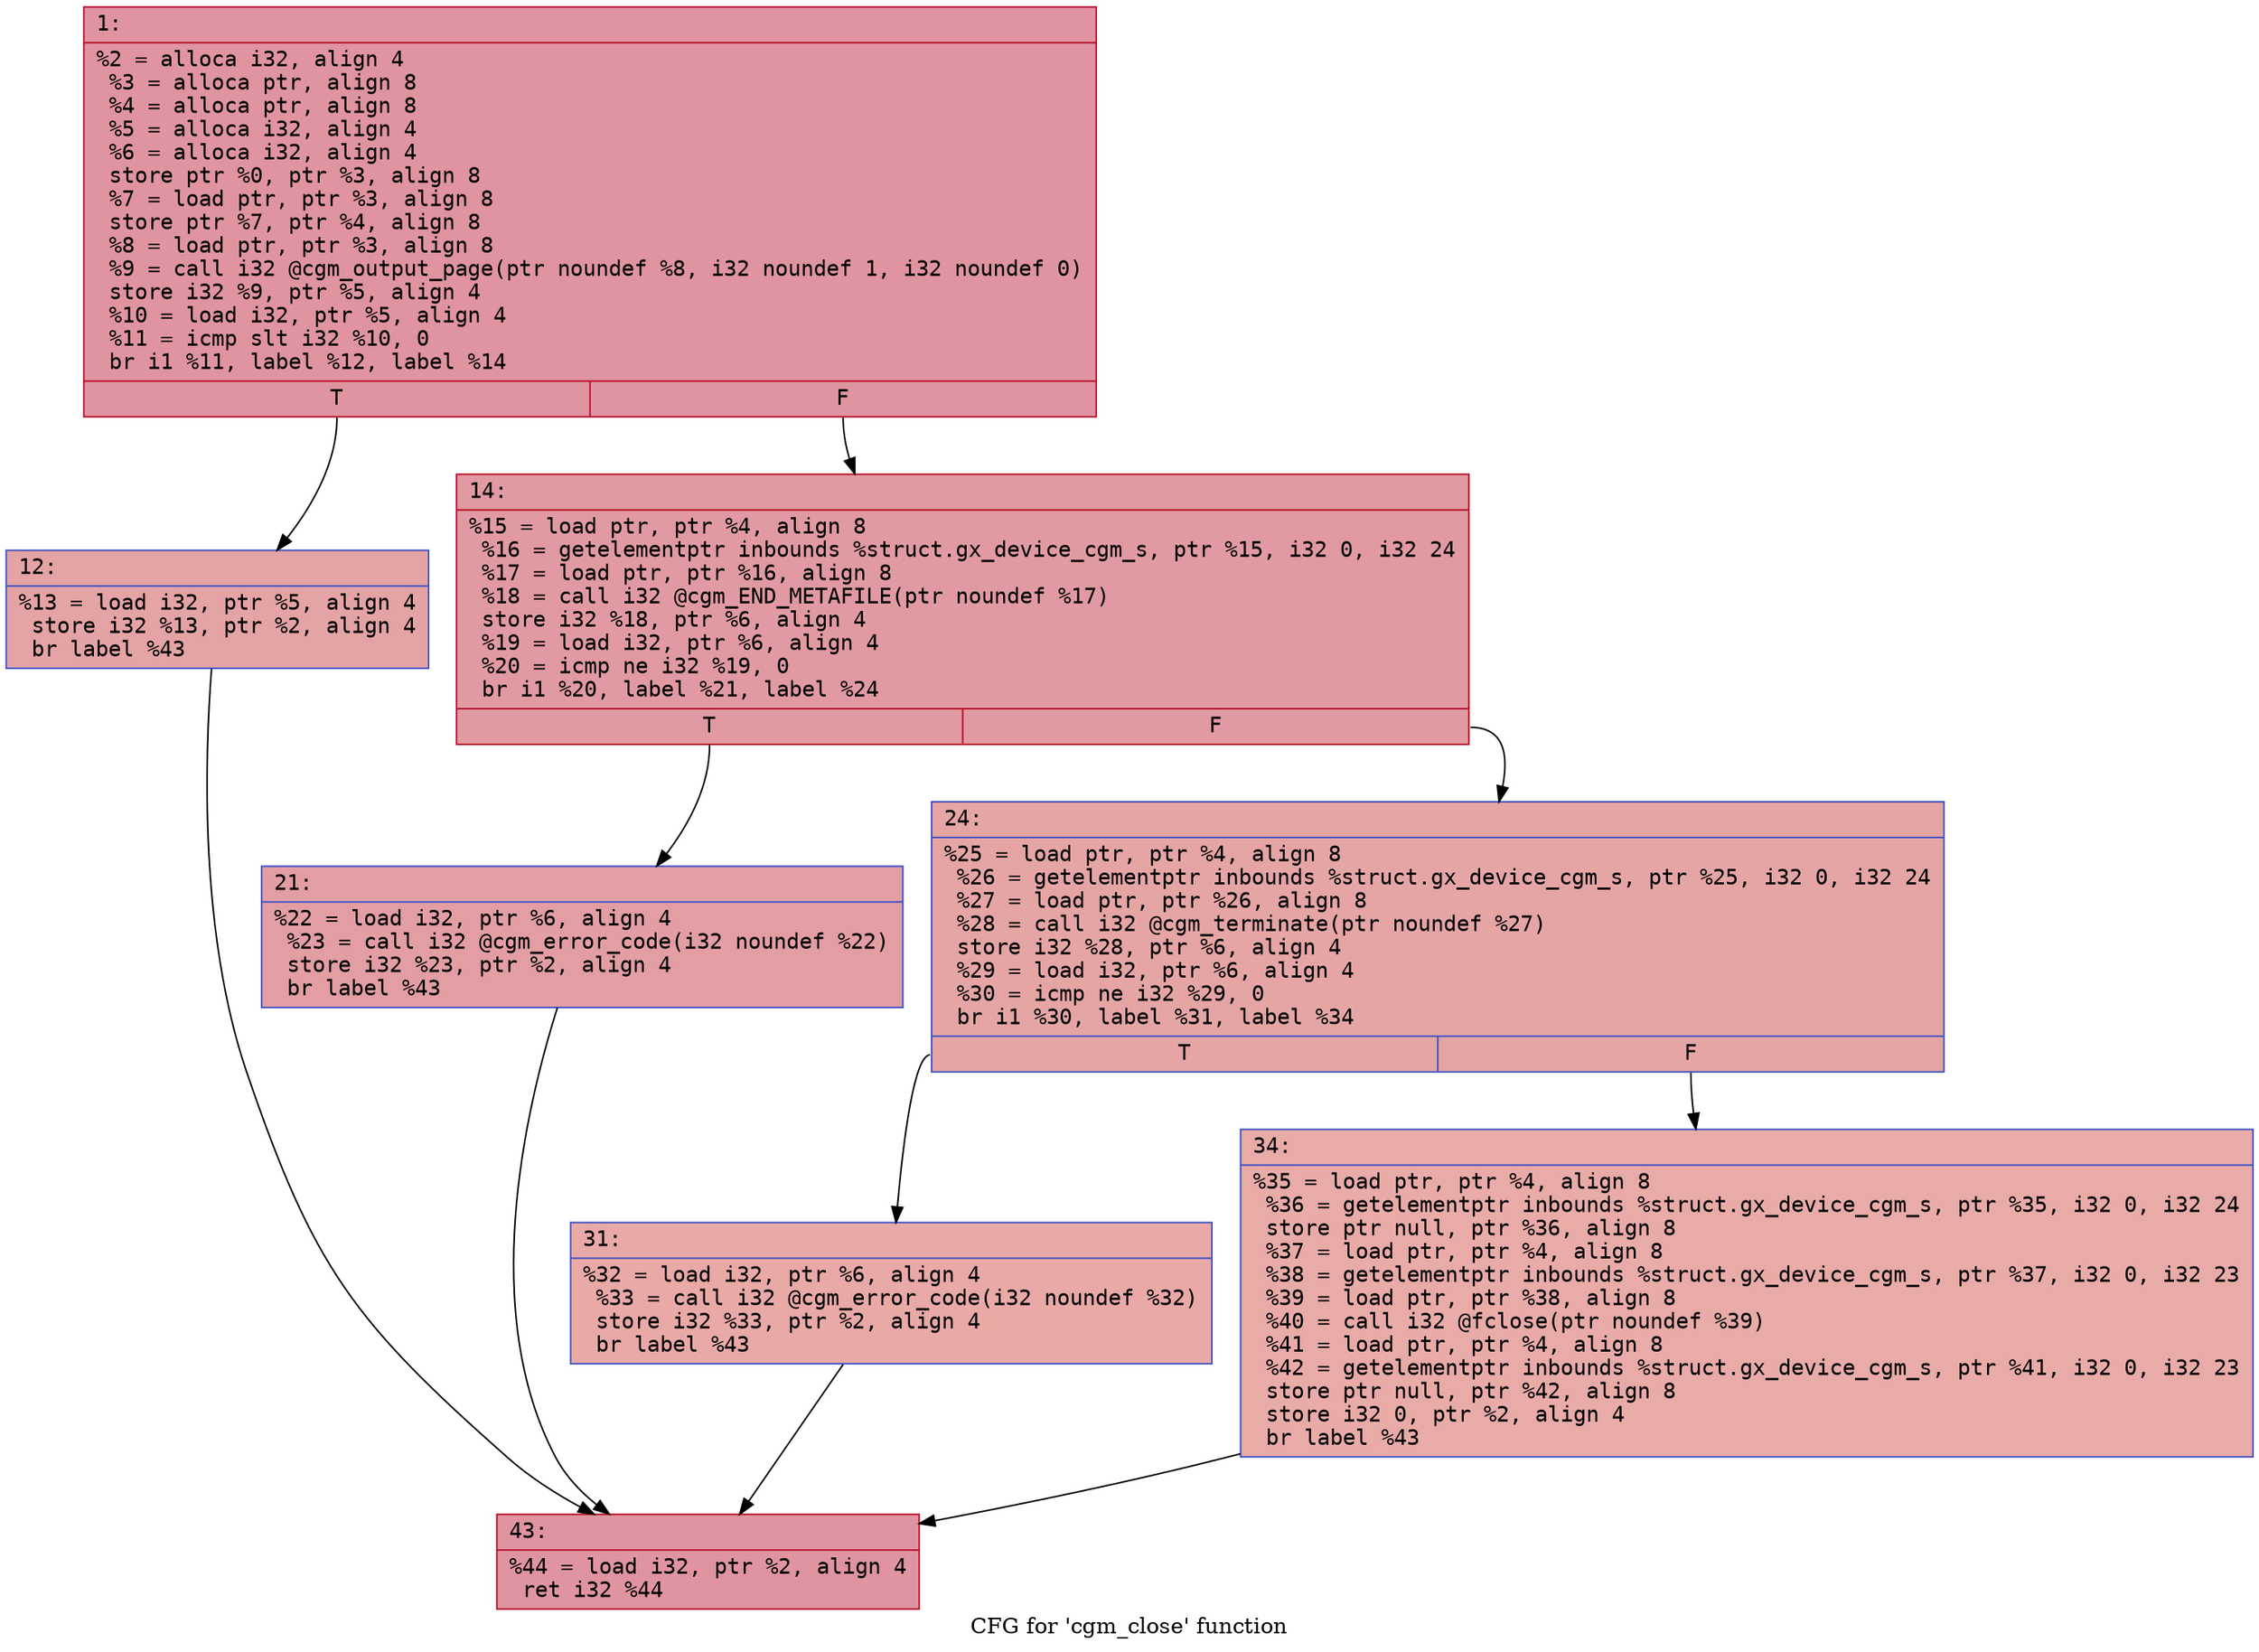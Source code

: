 digraph "CFG for 'cgm_close' function" {
	label="CFG for 'cgm_close' function";

	Node0x600001696850 [shape=record,color="#b70d28ff", style=filled, fillcolor="#b70d2870" fontname="Courier",label="{1:\l|  %2 = alloca i32, align 4\l  %3 = alloca ptr, align 8\l  %4 = alloca ptr, align 8\l  %5 = alloca i32, align 4\l  %6 = alloca i32, align 4\l  store ptr %0, ptr %3, align 8\l  %7 = load ptr, ptr %3, align 8\l  store ptr %7, ptr %4, align 8\l  %8 = load ptr, ptr %3, align 8\l  %9 = call i32 @cgm_output_page(ptr noundef %8, i32 noundef 1, i32 noundef 0)\l  store i32 %9, ptr %5, align 4\l  %10 = load i32, ptr %5, align 4\l  %11 = icmp slt i32 %10, 0\l  br i1 %11, label %12, label %14\l|{<s0>T|<s1>F}}"];
	Node0x600001696850:s0 -> Node0x6000016968a0[tooltip="1 -> 12\nProbability 37.50%" ];
	Node0x600001696850:s1 -> Node0x6000016968f0[tooltip="1 -> 14\nProbability 62.50%" ];
	Node0x6000016968a0 [shape=record,color="#3d50c3ff", style=filled, fillcolor="#c32e3170" fontname="Courier",label="{12:\l|  %13 = load i32, ptr %5, align 4\l  store i32 %13, ptr %2, align 4\l  br label %43\l}"];
	Node0x6000016968a0 -> Node0x600001696a80[tooltip="12 -> 43\nProbability 100.00%" ];
	Node0x6000016968f0 [shape=record,color="#b70d28ff", style=filled, fillcolor="#bb1b2c70" fontname="Courier",label="{14:\l|  %15 = load ptr, ptr %4, align 8\l  %16 = getelementptr inbounds %struct.gx_device_cgm_s, ptr %15, i32 0, i32 24\l  %17 = load ptr, ptr %16, align 8\l  %18 = call i32 @cgm_END_METAFILE(ptr noundef %17)\l  store i32 %18, ptr %6, align 4\l  %19 = load i32, ptr %6, align 4\l  %20 = icmp ne i32 %19, 0\l  br i1 %20, label %21, label %24\l|{<s0>T|<s1>F}}"];
	Node0x6000016968f0:s0 -> Node0x600001696940[tooltip="14 -> 21\nProbability 62.50%" ];
	Node0x6000016968f0:s1 -> Node0x600001696990[tooltip="14 -> 24\nProbability 37.50%" ];
	Node0x600001696940 [shape=record,color="#3d50c3ff", style=filled, fillcolor="#be242e70" fontname="Courier",label="{21:\l|  %22 = load i32, ptr %6, align 4\l  %23 = call i32 @cgm_error_code(i32 noundef %22)\l  store i32 %23, ptr %2, align 4\l  br label %43\l}"];
	Node0x600001696940 -> Node0x600001696a80[tooltip="21 -> 43\nProbability 100.00%" ];
	Node0x600001696990 [shape=record,color="#3d50c3ff", style=filled, fillcolor="#c5333470" fontname="Courier",label="{24:\l|  %25 = load ptr, ptr %4, align 8\l  %26 = getelementptr inbounds %struct.gx_device_cgm_s, ptr %25, i32 0, i32 24\l  %27 = load ptr, ptr %26, align 8\l  %28 = call i32 @cgm_terminate(ptr noundef %27)\l  store i32 %28, ptr %6, align 4\l  %29 = load i32, ptr %6, align 4\l  %30 = icmp ne i32 %29, 0\l  br i1 %30, label %31, label %34\l|{<s0>T|<s1>F}}"];
	Node0x600001696990:s0 -> Node0x6000016969e0[tooltip="24 -> 31\nProbability 62.50%" ];
	Node0x600001696990:s1 -> Node0x600001696a30[tooltip="24 -> 34\nProbability 37.50%" ];
	Node0x6000016969e0 [shape=record,color="#3d50c3ff", style=filled, fillcolor="#ca3b3770" fontname="Courier",label="{31:\l|  %32 = load i32, ptr %6, align 4\l  %33 = call i32 @cgm_error_code(i32 noundef %32)\l  store i32 %33, ptr %2, align 4\l  br label %43\l}"];
	Node0x6000016969e0 -> Node0x600001696a80[tooltip="31 -> 43\nProbability 100.00%" ];
	Node0x600001696a30 [shape=record,color="#3d50c3ff", style=filled, fillcolor="#cc403a70" fontname="Courier",label="{34:\l|  %35 = load ptr, ptr %4, align 8\l  %36 = getelementptr inbounds %struct.gx_device_cgm_s, ptr %35, i32 0, i32 24\l  store ptr null, ptr %36, align 8\l  %37 = load ptr, ptr %4, align 8\l  %38 = getelementptr inbounds %struct.gx_device_cgm_s, ptr %37, i32 0, i32 23\l  %39 = load ptr, ptr %38, align 8\l  %40 = call i32 @fclose(ptr noundef %39)\l  %41 = load ptr, ptr %4, align 8\l  %42 = getelementptr inbounds %struct.gx_device_cgm_s, ptr %41, i32 0, i32 23\l  store ptr null, ptr %42, align 8\l  store i32 0, ptr %2, align 4\l  br label %43\l}"];
	Node0x600001696a30 -> Node0x600001696a80[tooltip="34 -> 43\nProbability 100.00%" ];
	Node0x600001696a80 [shape=record,color="#b70d28ff", style=filled, fillcolor="#b70d2870" fontname="Courier",label="{43:\l|  %44 = load i32, ptr %2, align 4\l  ret i32 %44\l}"];
}
